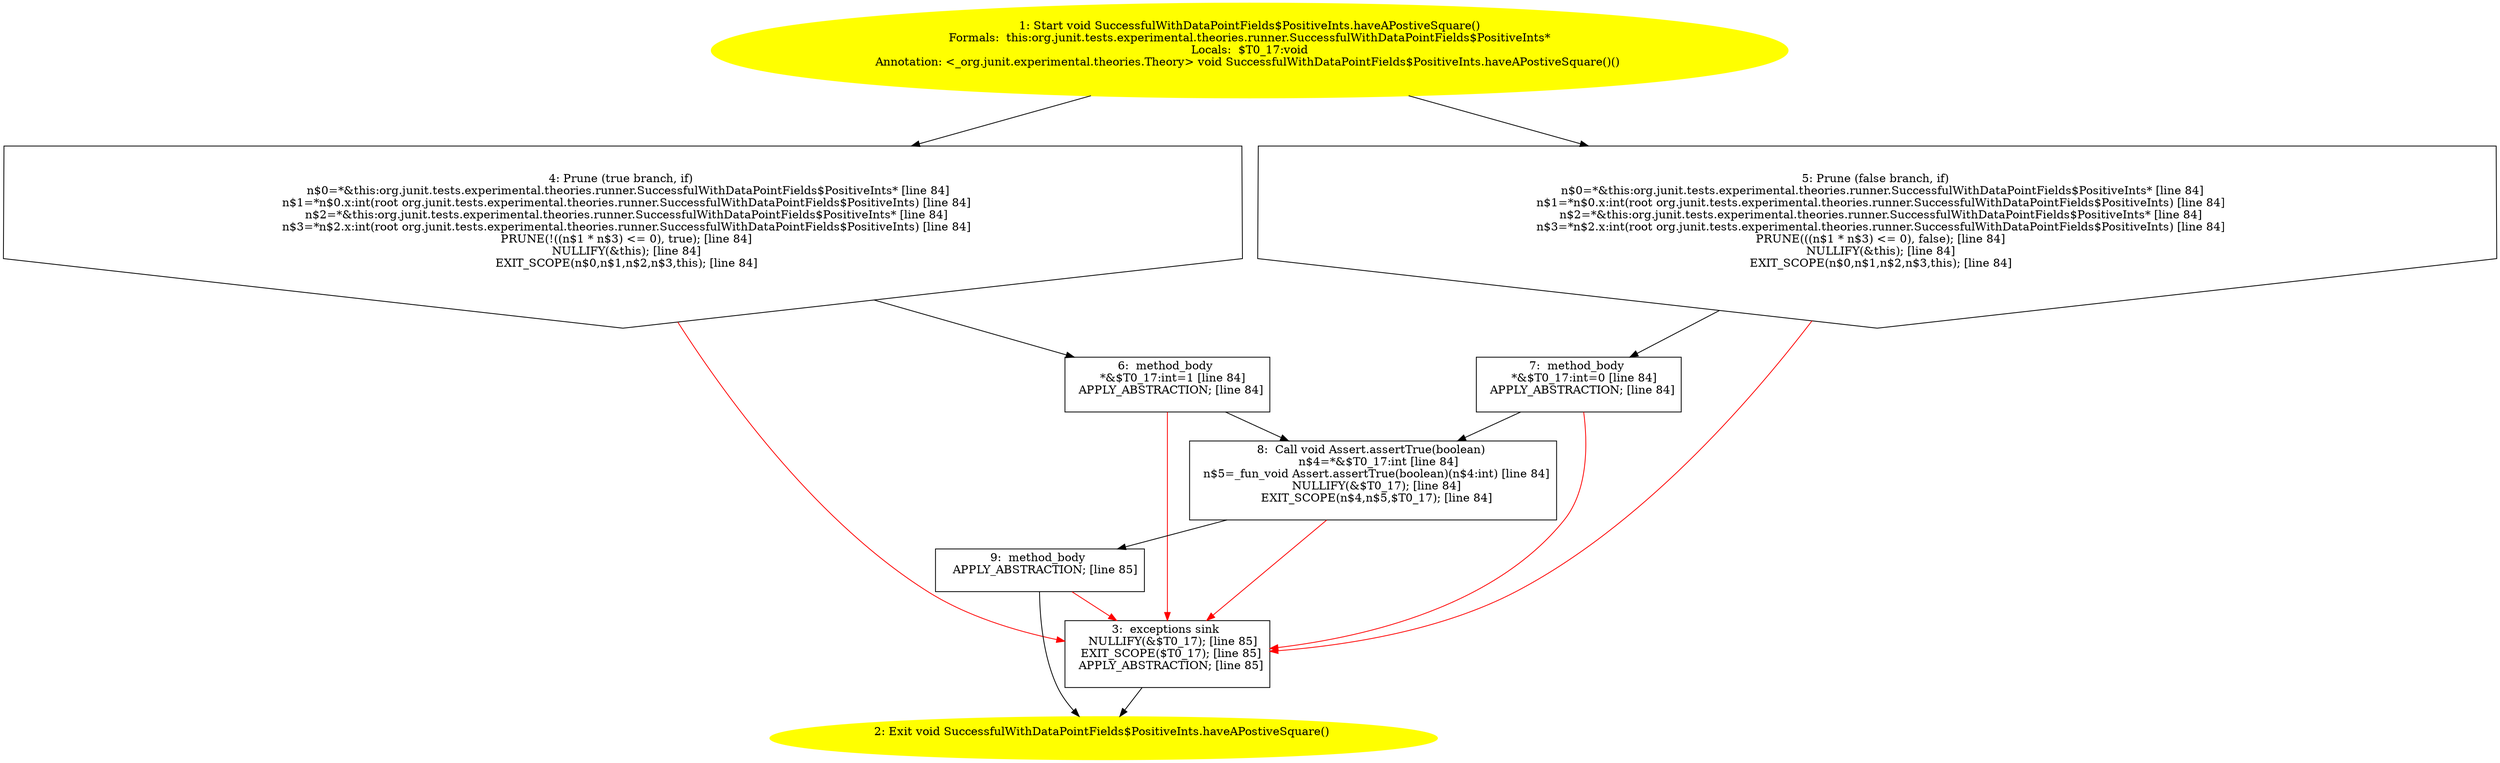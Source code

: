 /* @generated */
digraph cfg {
"org.junit.tests.experimental.theories.runner.SuccessfulWithDataPointFields$PositiveInts.haveAPostive.b19687287f31f84d88c270d4ccc12b16_1" [label="1: Start void SuccessfulWithDataPointFields$PositiveInts.haveAPostiveSquare()\nFormals:  this:org.junit.tests.experimental.theories.runner.SuccessfulWithDataPointFields$PositiveInts*\nLocals:  $T0_17:void\nAnnotation: <_org.junit.experimental.theories.Theory> void SuccessfulWithDataPointFields$PositiveInts.haveAPostiveSquare()() \n  " color=yellow style=filled]
	

	 "org.junit.tests.experimental.theories.runner.SuccessfulWithDataPointFields$PositiveInts.haveAPostive.b19687287f31f84d88c270d4ccc12b16_1" -> "org.junit.tests.experimental.theories.runner.SuccessfulWithDataPointFields$PositiveInts.haveAPostive.b19687287f31f84d88c270d4ccc12b16_4" ;
	 "org.junit.tests.experimental.theories.runner.SuccessfulWithDataPointFields$PositiveInts.haveAPostive.b19687287f31f84d88c270d4ccc12b16_1" -> "org.junit.tests.experimental.theories.runner.SuccessfulWithDataPointFields$PositiveInts.haveAPostive.b19687287f31f84d88c270d4ccc12b16_5" ;
"org.junit.tests.experimental.theories.runner.SuccessfulWithDataPointFields$PositiveInts.haveAPostive.b19687287f31f84d88c270d4ccc12b16_2" [label="2: Exit void SuccessfulWithDataPointFields$PositiveInts.haveAPostiveSquare() \n  " color=yellow style=filled]
	

"org.junit.tests.experimental.theories.runner.SuccessfulWithDataPointFields$PositiveInts.haveAPostive.b19687287f31f84d88c270d4ccc12b16_3" [label="3:  exceptions sink \n   NULLIFY(&$T0_17); [line 85]\n  EXIT_SCOPE($T0_17); [line 85]\n  APPLY_ABSTRACTION; [line 85]\n " shape="box"]
	

	 "org.junit.tests.experimental.theories.runner.SuccessfulWithDataPointFields$PositiveInts.haveAPostive.b19687287f31f84d88c270d4ccc12b16_3" -> "org.junit.tests.experimental.theories.runner.SuccessfulWithDataPointFields$PositiveInts.haveAPostive.b19687287f31f84d88c270d4ccc12b16_2" ;
"org.junit.tests.experimental.theories.runner.SuccessfulWithDataPointFields$PositiveInts.haveAPostive.b19687287f31f84d88c270d4ccc12b16_4" [label="4: Prune (true branch, if) \n   n$0=*&this:org.junit.tests.experimental.theories.runner.SuccessfulWithDataPointFields$PositiveInts* [line 84]\n  n$1=*n$0.x:int(root org.junit.tests.experimental.theories.runner.SuccessfulWithDataPointFields$PositiveInts) [line 84]\n  n$2=*&this:org.junit.tests.experimental.theories.runner.SuccessfulWithDataPointFields$PositiveInts* [line 84]\n  n$3=*n$2.x:int(root org.junit.tests.experimental.theories.runner.SuccessfulWithDataPointFields$PositiveInts) [line 84]\n  PRUNE(!((n$1 * n$3) <= 0), true); [line 84]\n  NULLIFY(&this); [line 84]\n  EXIT_SCOPE(n$0,n$1,n$2,n$3,this); [line 84]\n " shape="invhouse"]
	

	 "org.junit.tests.experimental.theories.runner.SuccessfulWithDataPointFields$PositiveInts.haveAPostive.b19687287f31f84d88c270d4ccc12b16_4" -> "org.junit.tests.experimental.theories.runner.SuccessfulWithDataPointFields$PositiveInts.haveAPostive.b19687287f31f84d88c270d4ccc12b16_6" ;
	 "org.junit.tests.experimental.theories.runner.SuccessfulWithDataPointFields$PositiveInts.haveAPostive.b19687287f31f84d88c270d4ccc12b16_4" -> "org.junit.tests.experimental.theories.runner.SuccessfulWithDataPointFields$PositiveInts.haveAPostive.b19687287f31f84d88c270d4ccc12b16_3" [color="red" ];
"org.junit.tests.experimental.theories.runner.SuccessfulWithDataPointFields$PositiveInts.haveAPostive.b19687287f31f84d88c270d4ccc12b16_5" [label="5: Prune (false branch, if) \n   n$0=*&this:org.junit.tests.experimental.theories.runner.SuccessfulWithDataPointFields$PositiveInts* [line 84]\n  n$1=*n$0.x:int(root org.junit.tests.experimental.theories.runner.SuccessfulWithDataPointFields$PositiveInts) [line 84]\n  n$2=*&this:org.junit.tests.experimental.theories.runner.SuccessfulWithDataPointFields$PositiveInts* [line 84]\n  n$3=*n$2.x:int(root org.junit.tests.experimental.theories.runner.SuccessfulWithDataPointFields$PositiveInts) [line 84]\n  PRUNE(((n$1 * n$3) <= 0), false); [line 84]\n  NULLIFY(&this); [line 84]\n  EXIT_SCOPE(n$0,n$1,n$2,n$3,this); [line 84]\n " shape="invhouse"]
	

	 "org.junit.tests.experimental.theories.runner.SuccessfulWithDataPointFields$PositiveInts.haveAPostive.b19687287f31f84d88c270d4ccc12b16_5" -> "org.junit.tests.experimental.theories.runner.SuccessfulWithDataPointFields$PositiveInts.haveAPostive.b19687287f31f84d88c270d4ccc12b16_7" ;
	 "org.junit.tests.experimental.theories.runner.SuccessfulWithDataPointFields$PositiveInts.haveAPostive.b19687287f31f84d88c270d4ccc12b16_5" -> "org.junit.tests.experimental.theories.runner.SuccessfulWithDataPointFields$PositiveInts.haveAPostive.b19687287f31f84d88c270d4ccc12b16_3" [color="red" ];
"org.junit.tests.experimental.theories.runner.SuccessfulWithDataPointFields$PositiveInts.haveAPostive.b19687287f31f84d88c270d4ccc12b16_6" [label="6:  method_body \n   *&$T0_17:int=1 [line 84]\n  APPLY_ABSTRACTION; [line 84]\n " shape="box"]
	

	 "org.junit.tests.experimental.theories.runner.SuccessfulWithDataPointFields$PositiveInts.haveAPostive.b19687287f31f84d88c270d4ccc12b16_6" -> "org.junit.tests.experimental.theories.runner.SuccessfulWithDataPointFields$PositiveInts.haveAPostive.b19687287f31f84d88c270d4ccc12b16_8" ;
	 "org.junit.tests.experimental.theories.runner.SuccessfulWithDataPointFields$PositiveInts.haveAPostive.b19687287f31f84d88c270d4ccc12b16_6" -> "org.junit.tests.experimental.theories.runner.SuccessfulWithDataPointFields$PositiveInts.haveAPostive.b19687287f31f84d88c270d4ccc12b16_3" [color="red" ];
"org.junit.tests.experimental.theories.runner.SuccessfulWithDataPointFields$PositiveInts.haveAPostive.b19687287f31f84d88c270d4ccc12b16_7" [label="7:  method_body \n   *&$T0_17:int=0 [line 84]\n  APPLY_ABSTRACTION; [line 84]\n " shape="box"]
	

	 "org.junit.tests.experimental.theories.runner.SuccessfulWithDataPointFields$PositiveInts.haveAPostive.b19687287f31f84d88c270d4ccc12b16_7" -> "org.junit.tests.experimental.theories.runner.SuccessfulWithDataPointFields$PositiveInts.haveAPostive.b19687287f31f84d88c270d4ccc12b16_8" ;
	 "org.junit.tests.experimental.theories.runner.SuccessfulWithDataPointFields$PositiveInts.haveAPostive.b19687287f31f84d88c270d4ccc12b16_7" -> "org.junit.tests.experimental.theories.runner.SuccessfulWithDataPointFields$PositiveInts.haveAPostive.b19687287f31f84d88c270d4ccc12b16_3" [color="red" ];
"org.junit.tests.experimental.theories.runner.SuccessfulWithDataPointFields$PositiveInts.haveAPostive.b19687287f31f84d88c270d4ccc12b16_8" [label="8:  Call void Assert.assertTrue(boolean) \n   n$4=*&$T0_17:int [line 84]\n  n$5=_fun_void Assert.assertTrue(boolean)(n$4:int) [line 84]\n  NULLIFY(&$T0_17); [line 84]\n  EXIT_SCOPE(n$4,n$5,$T0_17); [line 84]\n " shape="box"]
	

	 "org.junit.tests.experimental.theories.runner.SuccessfulWithDataPointFields$PositiveInts.haveAPostive.b19687287f31f84d88c270d4ccc12b16_8" -> "org.junit.tests.experimental.theories.runner.SuccessfulWithDataPointFields$PositiveInts.haveAPostive.b19687287f31f84d88c270d4ccc12b16_9" ;
	 "org.junit.tests.experimental.theories.runner.SuccessfulWithDataPointFields$PositiveInts.haveAPostive.b19687287f31f84d88c270d4ccc12b16_8" -> "org.junit.tests.experimental.theories.runner.SuccessfulWithDataPointFields$PositiveInts.haveAPostive.b19687287f31f84d88c270d4ccc12b16_3" [color="red" ];
"org.junit.tests.experimental.theories.runner.SuccessfulWithDataPointFields$PositiveInts.haveAPostive.b19687287f31f84d88c270d4ccc12b16_9" [label="9:  method_body \n   APPLY_ABSTRACTION; [line 85]\n " shape="box"]
	

	 "org.junit.tests.experimental.theories.runner.SuccessfulWithDataPointFields$PositiveInts.haveAPostive.b19687287f31f84d88c270d4ccc12b16_9" -> "org.junit.tests.experimental.theories.runner.SuccessfulWithDataPointFields$PositiveInts.haveAPostive.b19687287f31f84d88c270d4ccc12b16_2" ;
	 "org.junit.tests.experimental.theories.runner.SuccessfulWithDataPointFields$PositiveInts.haveAPostive.b19687287f31f84d88c270d4ccc12b16_9" -> "org.junit.tests.experimental.theories.runner.SuccessfulWithDataPointFields$PositiveInts.haveAPostive.b19687287f31f84d88c270d4ccc12b16_3" [color="red" ];
}
